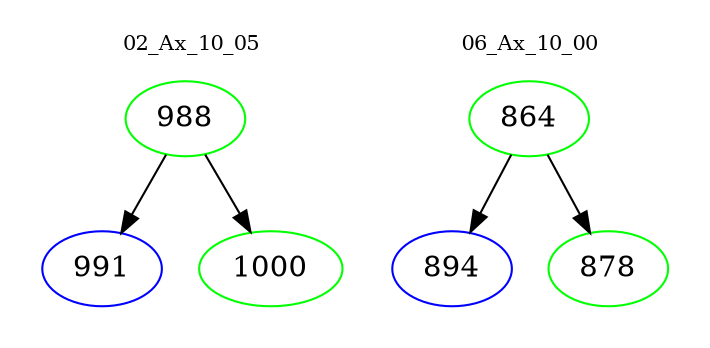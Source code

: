 digraph{
subgraph cluster_0 {
color = white
label = "02_Ax_10_05";
fontsize=10;
T0_988 [label="988", color="green"]
T0_988 -> T0_991 [color="black"]
T0_991 [label="991", color="blue"]
T0_988 -> T0_1000 [color="black"]
T0_1000 [label="1000", color="green"]
}
subgraph cluster_1 {
color = white
label = "06_Ax_10_00";
fontsize=10;
T1_864 [label="864", color="green"]
T1_864 -> T1_894 [color="black"]
T1_894 [label="894", color="blue"]
T1_864 -> T1_878 [color="black"]
T1_878 [label="878", color="green"]
}
}
